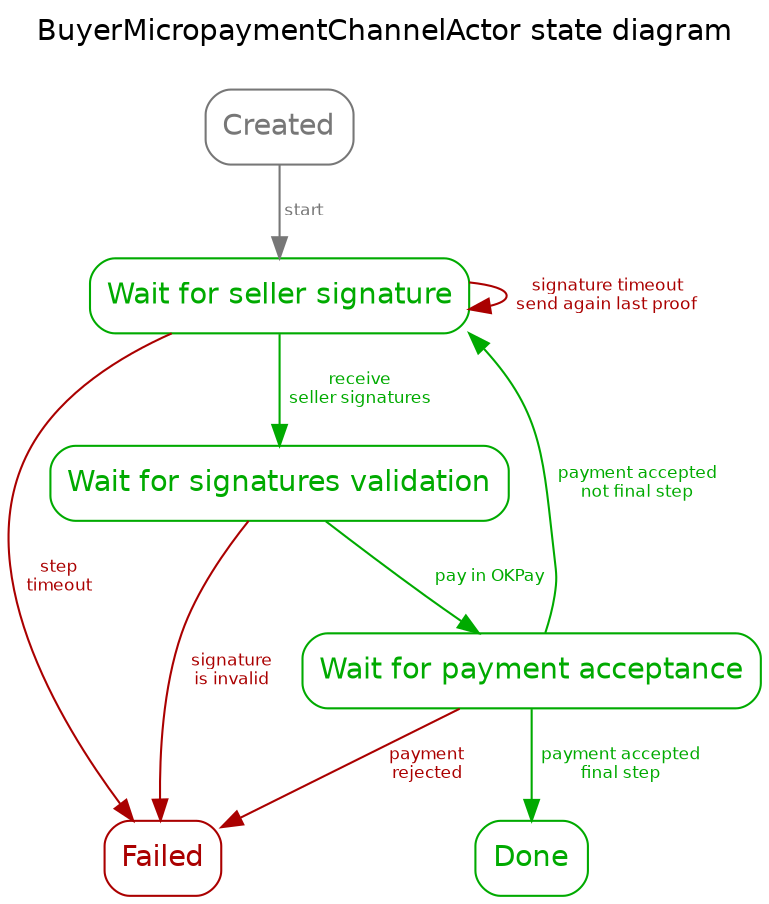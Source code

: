 digraph {

	fontname="Helvetica";
	label="BuyerMicropaymentChannelActor state diagram\n\n";
	labelloc=t;
	node [fontname="Helvetica", shape="box", style="rounded"];
	edge [fontname="Helvetica", fontsize=8];

	Created [color="#777777", fontcolor="#777777"];
	Failed [color="#aa0000", fontcolor="#aa0000"];

	node [color="#00aa00", fontcolor="#00aa00"];
	WaitForSellerSignature [label="Wait for seller signature"];
	WaitForSignaturesValidation [label="Wait for signatures validation"];
	WaitForPaymentAcceptance [label="Wait for payment acceptance"];
	Done;

	Created -> WaitForSellerSignature [label=" start", color="#777777", fontcolor="#777777"];

	edge [color="#00aa00", fontcolor="#00aa00"];
	WaitForSellerSignature -> WaitForSignaturesValidation [label="  receive  \n  seller signatures  "];
	WaitForSignaturesValidation -> WaitForPaymentAcceptance [label="  pay in OKPay  "];
	WaitForPaymentAcceptance -> WaitForSellerSignature:se [label="  payment accepted  \n  not final step  "];
	WaitForPaymentAcceptance -> Done [label="  payment accepted  \n  final step  "];

	edge [color="#aa0000", fontcolor="#aa0000"];
	WaitForSignaturesValidation -> Failed [label="  signature  \n  is invalid  "];
	WaitForPaymentAcceptance -> Failed [label="  payment  \n  rejected  "];
	WaitForSellerSignature -> WaitForSellerSignature [label="  signature timeout  \n  send again last proof  "]
	WaitForSellerSignature -> Failed [label="  step  \n  timeout  "]
}
